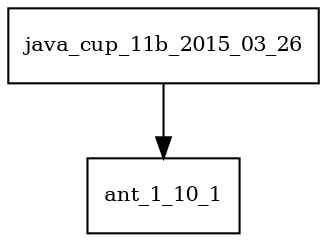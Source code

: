 digraph java_cup_11b_2015_03_26_dependencies {
  node [shape = box, fontsize=10.0];
  java_cup_11b_2015_03_26 -> ant_1_10_1;
}
